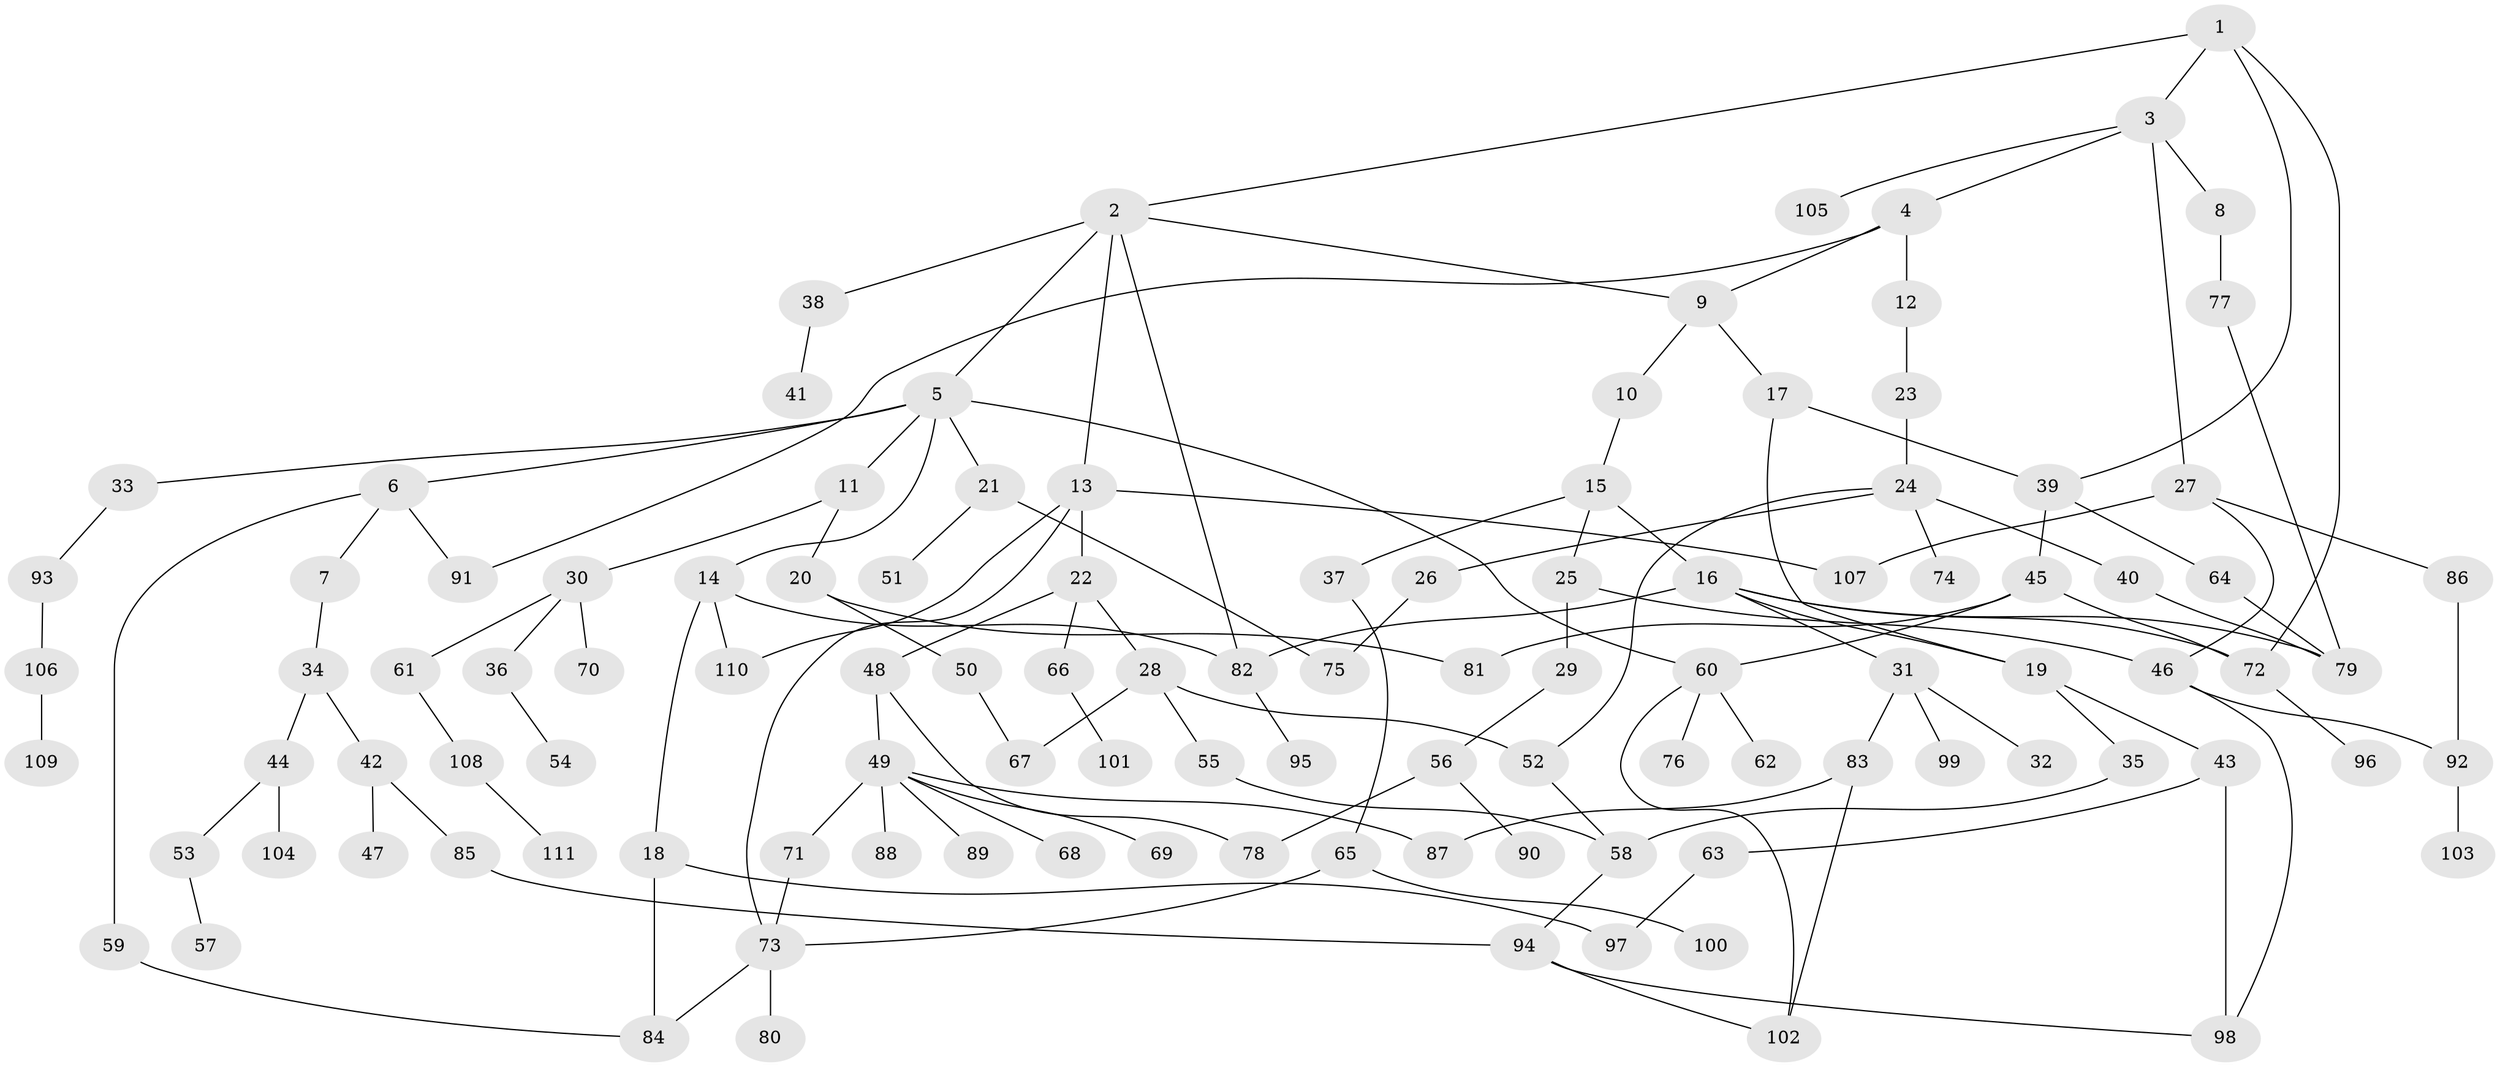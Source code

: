 // Generated by graph-tools (version 1.1) at 2025/13/03/09/25 04:13:23]
// undirected, 111 vertices, 144 edges
graph export_dot {
graph [start="1"]
  node [color=gray90,style=filled];
  1;
  2;
  3;
  4;
  5;
  6;
  7;
  8;
  9;
  10;
  11;
  12;
  13;
  14;
  15;
  16;
  17;
  18;
  19;
  20;
  21;
  22;
  23;
  24;
  25;
  26;
  27;
  28;
  29;
  30;
  31;
  32;
  33;
  34;
  35;
  36;
  37;
  38;
  39;
  40;
  41;
  42;
  43;
  44;
  45;
  46;
  47;
  48;
  49;
  50;
  51;
  52;
  53;
  54;
  55;
  56;
  57;
  58;
  59;
  60;
  61;
  62;
  63;
  64;
  65;
  66;
  67;
  68;
  69;
  70;
  71;
  72;
  73;
  74;
  75;
  76;
  77;
  78;
  79;
  80;
  81;
  82;
  83;
  84;
  85;
  86;
  87;
  88;
  89;
  90;
  91;
  92;
  93;
  94;
  95;
  96;
  97;
  98;
  99;
  100;
  101;
  102;
  103;
  104;
  105;
  106;
  107;
  108;
  109;
  110;
  111;
  1 -- 2;
  1 -- 3;
  1 -- 39;
  1 -- 72;
  2 -- 5;
  2 -- 13;
  2 -- 38;
  2 -- 82;
  2 -- 9;
  3 -- 4;
  3 -- 8;
  3 -- 27;
  3 -- 105;
  4 -- 9;
  4 -- 12;
  4 -- 91;
  5 -- 6;
  5 -- 11;
  5 -- 14;
  5 -- 21;
  5 -- 33;
  5 -- 60;
  6 -- 7;
  6 -- 59;
  6 -- 91;
  7 -- 34;
  8 -- 77;
  9 -- 10;
  9 -- 17;
  10 -- 15;
  11 -- 20;
  11 -- 30;
  12 -- 23;
  13 -- 22;
  13 -- 73;
  13 -- 107;
  13 -- 110;
  14 -- 18;
  14 -- 110;
  14 -- 82;
  15 -- 16;
  15 -- 25;
  15 -- 37;
  16 -- 31;
  16 -- 19;
  16 -- 82;
  16 -- 72;
  16 -- 79;
  17 -- 19;
  17 -- 39;
  18 -- 97;
  18 -- 84;
  19 -- 35;
  19 -- 43;
  20 -- 50;
  20 -- 81;
  21 -- 51;
  21 -- 75;
  22 -- 28;
  22 -- 48;
  22 -- 66;
  23 -- 24;
  24 -- 26;
  24 -- 40;
  24 -- 52;
  24 -- 74;
  25 -- 29;
  25 -- 46;
  26 -- 75;
  27 -- 86;
  27 -- 46;
  27 -- 107;
  28 -- 55;
  28 -- 67;
  28 -- 52;
  29 -- 56;
  30 -- 36;
  30 -- 61;
  30 -- 70;
  31 -- 32;
  31 -- 83;
  31 -- 99;
  33 -- 93;
  34 -- 42;
  34 -- 44;
  35 -- 58;
  36 -- 54;
  37 -- 65;
  38 -- 41;
  39 -- 45;
  39 -- 64;
  40 -- 79;
  42 -- 47;
  42 -- 85;
  43 -- 63;
  43 -- 98;
  44 -- 53;
  44 -- 104;
  45 -- 72;
  45 -- 81;
  45 -- 60;
  46 -- 98;
  46 -- 92;
  48 -- 49;
  48 -- 78;
  49 -- 68;
  49 -- 69;
  49 -- 71;
  49 -- 87;
  49 -- 88;
  49 -- 89;
  50 -- 67;
  52 -- 58;
  53 -- 57;
  55 -- 58;
  56 -- 90;
  56 -- 78;
  58 -- 94;
  59 -- 84;
  60 -- 62;
  60 -- 76;
  60 -- 102;
  61 -- 108;
  63 -- 97;
  64 -- 79;
  65 -- 100;
  65 -- 73;
  66 -- 101;
  71 -- 73;
  72 -- 96;
  73 -- 80;
  73 -- 84;
  77 -- 79;
  82 -- 95;
  83 -- 102;
  83 -- 87;
  85 -- 94;
  86 -- 92;
  92 -- 103;
  93 -- 106;
  94 -- 98;
  94 -- 102;
  106 -- 109;
  108 -- 111;
}
